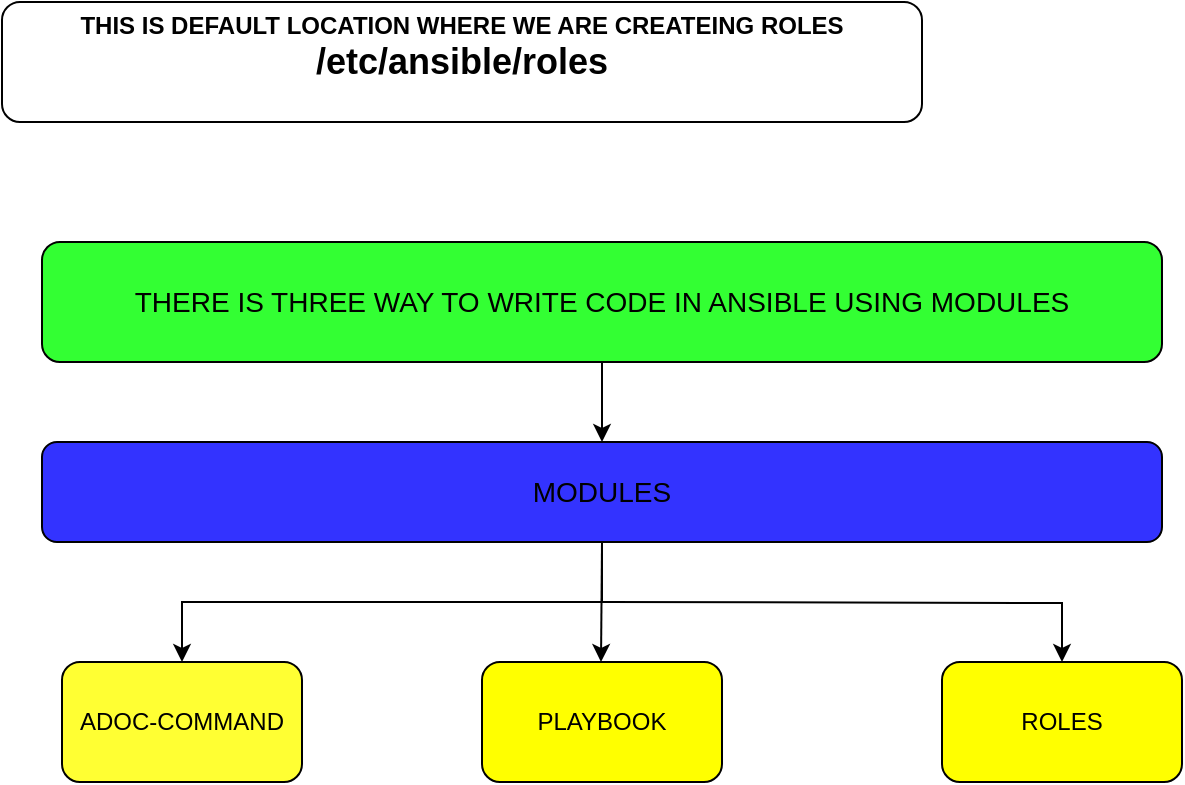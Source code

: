 <mxfile version="14.8.4" type="github">
  <diagram id="wqeYGq3JBMXqrsI8G5u3" name="Page-1">
    <mxGraphModel dx="1108" dy="482" grid="1" gridSize="10" guides="1" tooltips="1" connect="1" arrows="1" fold="1" page="1" pageScale="1" pageWidth="850" pageHeight="1100" math="0" shadow="0">
      <root>
        <mxCell id="0" />
        <mxCell id="1" parent="0" />
        <mxCell id="8Mg50HvBn_n_HQz8UVgS-1" value="&lt;b&gt;THIS IS DEFAULT LOCATION WHERE WE ARE CREATEING ROLES&lt;br&gt;&lt;/b&gt;&lt;div&gt;&lt;font style=&quot;font-size: 18px&quot;&gt;&lt;b&gt;/etc/ansible/roles&lt;/b&gt;&lt;/font&gt;&lt;/div&gt;&lt;div&gt;&lt;br&gt;&lt;/div&gt;" style="rounded=1;whiteSpace=wrap;html=1;" vertex="1" parent="1">
          <mxGeometry x="20" y="30" width="460" height="60" as="geometry" />
        </mxCell>
        <mxCell id="8Mg50HvBn_n_HQz8UVgS-14" value="" style="edgeStyle=orthogonalEdgeStyle;rounded=0;orthogonalLoop=1;jettySize=auto;html=1;" edge="1" parent="1" source="8Mg50HvBn_n_HQz8UVgS-4" target="8Mg50HvBn_n_HQz8UVgS-12">
          <mxGeometry relative="1" as="geometry" />
        </mxCell>
        <mxCell id="8Mg50HvBn_n_HQz8UVgS-4" value="&lt;font style=&quot;font-size: 14px&quot;&gt;THERE IS THREE WAY TO WRITE CODE IN ANSIBLE USING MODULES&lt;/font&gt;" style="rounded=1;whiteSpace=wrap;html=1;fillColor=#33FF33;" vertex="1" parent="1">
          <mxGeometry x="40" y="150" width="560" height="60" as="geometry" />
        </mxCell>
        <mxCell id="8Mg50HvBn_n_HQz8UVgS-5" value="ADOC-COMMAND" style="rounded=1;whiteSpace=wrap;html=1;fillColor=#FFFF33;" vertex="1" parent="1">
          <mxGeometry x="50" y="360" width="120" height="60" as="geometry" />
        </mxCell>
        <mxCell id="8Mg50HvBn_n_HQz8UVgS-6" value="PLAYBOOK&lt;span style=&quot;color: rgba(0 , 0 , 0 , 0) ; font-family: monospace ; font-size: 0px&quot;&gt;%3CmxGraphModel%3E%3Croot%3E%3CmxCell%20id%3D%220%22%2F%3E%3CmxCell%20id%3D%221%22%20parent%3D%220%22%2F%3E%3CmxCell%20id%3D%222%22%20value%3D%22ADOC-COMMAND%22%20style%3D%22rounded%3D1%3BwhiteSpace%3Dwrap%3Bhtml%3D1%3B%22%20vertex%3D%221%22%20parent%3D%221%22%3E%3CmxGeometry%20x%3D%2240%22%20y%3D%22270%22%20width%3D%22120%22%20height%3D%2260%22%20as%3D%22geometry%22%2F%3E%3C%2FmxCell%3E%3C%2Froot%3E%3C%2FmxGraphModel%3E&lt;/span&gt;" style="rounded=1;whiteSpace=wrap;html=1;fillColor=#FFFF00;" vertex="1" parent="1">
          <mxGeometry x="260" y="360" width="120" height="60" as="geometry" />
        </mxCell>
        <mxCell id="8Mg50HvBn_n_HQz8UVgS-7" value="ROLES" style="rounded=1;whiteSpace=wrap;html=1;fillColor=#FFFF00;" vertex="1" parent="1">
          <mxGeometry x="490" y="360" width="120" height="60" as="geometry" />
        </mxCell>
        <mxCell id="8Mg50HvBn_n_HQz8UVgS-17" style="edgeStyle=orthogonalEdgeStyle;rounded=0;orthogonalLoop=1;jettySize=auto;html=1;entryX=0.5;entryY=0;entryDx=0;entryDy=0;" edge="1" parent="1" source="8Mg50HvBn_n_HQz8UVgS-12" target="8Mg50HvBn_n_HQz8UVgS-5">
          <mxGeometry relative="1" as="geometry" />
        </mxCell>
        <mxCell id="8Mg50HvBn_n_HQz8UVgS-12" value="&lt;font style=&quot;font-size: 14px&quot;&gt;MODULES&lt;/font&gt;" style="rounded=1;whiteSpace=wrap;html=1;fillColor=#3333FF;" vertex="1" parent="1">
          <mxGeometry x="40" y="250" width="560" height="50" as="geometry" />
        </mxCell>
        <mxCell id="8Mg50HvBn_n_HQz8UVgS-16" value="" style="edgeStyle=orthogonalEdgeStyle;rounded=0;orthogonalLoop=1;jettySize=auto;html=1;exitX=0.5;exitY=1;exitDx=0;exitDy=0;" edge="1" parent="1" source="8Mg50HvBn_n_HQz8UVgS-12">
          <mxGeometry relative="1" as="geometry">
            <mxPoint x="319.5" y="320" as="sourcePoint" />
            <mxPoint x="319.5" y="360" as="targetPoint" />
          </mxGeometry>
        </mxCell>
        <mxCell id="8Mg50HvBn_n_HQz8UVgS-18" style="edgeStyle=orthogonalEdgeStyle;rounded=0;orthogonalLoop=1;jettySize=auto;html=1;entryX=0.5;entryY=0;entryDx=0;entryDy=0;" edge="1" parent="1" target="8Mg50HvBn_n_HQz8UVgS-7">
          <mxGeometry relative="1" as="geometry">
            <mxPoint x="320" y="330" as="sourcePoint" />
            <mxPoint x="610" y="360" as="targetPoint" />
          </mxGeometry>
        </mxCell>
      </root>
    </mxGraphModel>
  </diagram>
</mxfile>
